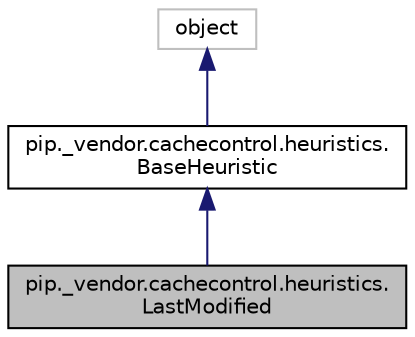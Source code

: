 digraph "pip._vendor.cachecontrol.heuristics.LastModified"
{
  edge [fontname="Helvetica",fontsize="10",labelfontname="Helvetica",labelfontsize="10"];
  node [fontname="Helvetica",fontsize="10",shape=record];
  Node3 [label="pip._vendor.cachecontrol.heuristics.\lLastModified",height=0.2,width=0.4,color="black", fillcolor="grey75", style="filled", fontcolor="black"];
  Node4 -> Node3 [dir="back",color="midnightblue",fontsize="10",style="solid",fontname="Helvetica"];
  Node4 [label="pip._vendor.cachecontrol.heuristics.\lBaseHeuristic",height=0.2,width=0.4,color="black", fillcolor="white", style="filled",URL="$classpip_1_1__vendor_1_1cachecontrol_1_1heuristics_1_1_base_heuristic.html"];
  Node5 -> Node4 [dir="back",color="midnightblue",fontsize="10",style="solid",fontname="Helvetica"];
  Node5 [label="object",height=0.2,width=0.4,color="grey75", fillcolor="white", style="filled"];
}
